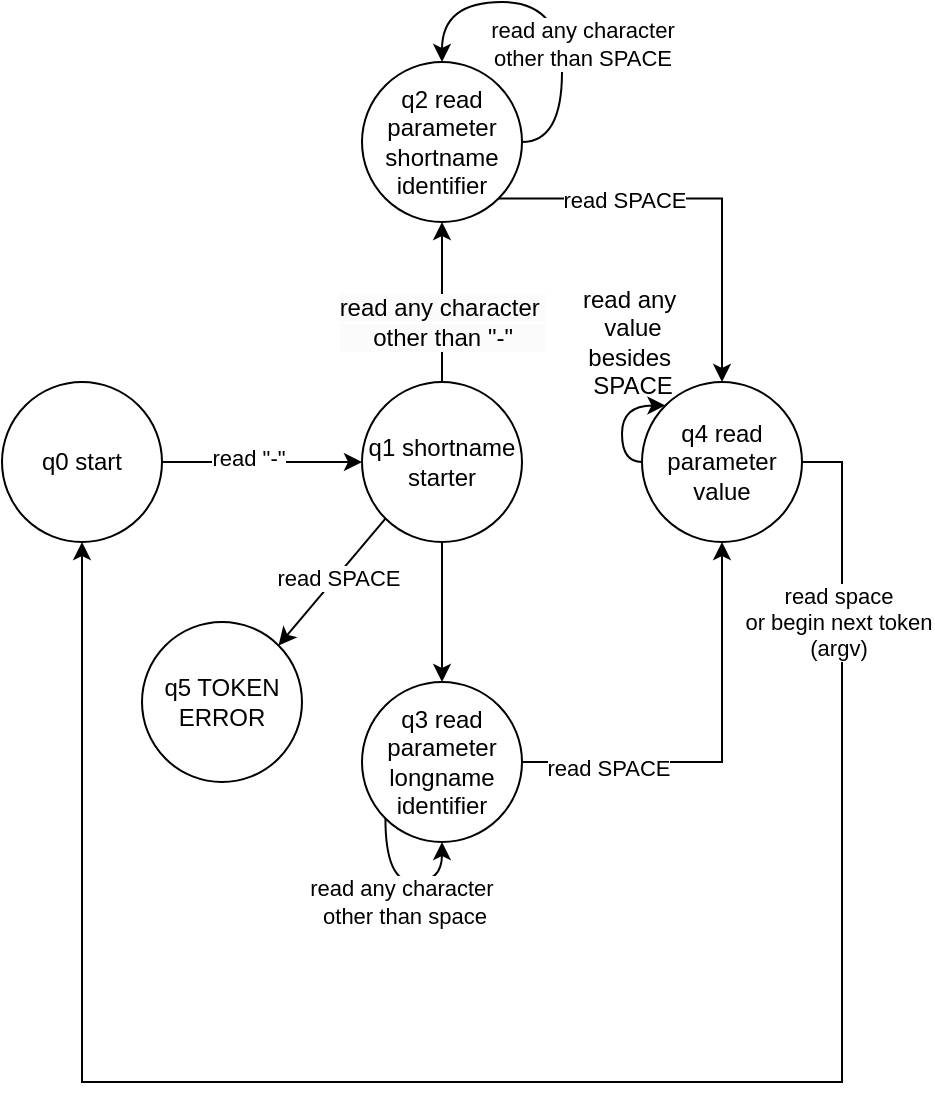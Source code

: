 <mxfile version="26.0.4" pages="2">
  <diagram name="Page-1" id="QndI-Jpvdv1YHrUlC2hG">
    <mxGraphModel dx="706" dy="781" grid="1" gridSize="10" guides="1" tooltips="1" connect="1" arrows="1" fold="1" page="1" pageScale="1" pageWidth="850" pageHeight="1100" math="0" shadow="0">
      <root>
        <mxCell id="0" />
        <mxCell id="1" parent="0" />
        <mxCell id="L_pV-BEBHxF_xbWAJ-3J-27" style="edgeStyle=orthogonalEdgeStyle;rounded=0;orthogonalLoop=1;jettySize=auto;html=1;exitX=1;exitY=0.5;exitDx=0;exitDy=0;entryX=0;entryY=0.5;entryDx=0;entryDy=0;" edge="1" parent="1" source="L_pV-BEBHxF_xbWAJ-3J-1" target="L_pV-BEBHxF_xbWAJ-3J-2">
          <mxGeometry relative="1" as="geometry" />
        </mxCell>
        <mxCell id="L_pV-BEBHxF_xbWAJ-3J-28" value="read &quot;-&quot;" style="edgeLabel;html=1;align=center;verticalAlign=middle;resizable=0;points=[];" vertex="1" connectable="0" parent="L_pV-BEBHxF_xbWAJ-3J-27">
          <mxGeometry x="-0.148" y="2" relative="1" as="geometry">
            <mxPoint as="offset" />
          </mxGeometry>
        </mxCell>
        <mxCell id="L_pV-BEBHxF_xbWAJ-3J-1" value="q0 start" style="ellipse;whiteSpace=wrap;html=1;aspect=fixed;" vertex="1" parent="1">
          <mxGeometry x="70" y="330" width="80" height="80" as="geometry" />
        </mxCell>
        <mxCell id="L_pV-BEBHxF_xbWAJ-3J-10" style="edgeStyle=orthogonalEdgeStyle;rounded=0;orthogonalLoop=1;jettySize=auto;html=1;exitX=0.5;exitY=0;exitDx=0;exitDy=0;entryX=0.5;entryY=1;entryDx=0;entryDy=0;" edge="1" parent="1" source="L_pV-BEBHxF_xbWAJ-3J-2" target="L_pV-BEBHxF_xbWAJ-3J-9">
          <mxGeometry relative="1" as="geometry" />
        </mxCell>
        <mxCell id="L_pV-BEBHxF_xbWAJ-3J-15" value="&lt;span style=&quot;font-size: 12px; background-color: rgb(251, 251, 251);&quot;&gt;read any character&amp;nbsp;&lt;/span&gt;&lt;div style=&quot;font-size: 12px; background-color: rgb(251, 251, 251);&quot;&gt;other than &quot;-&quot;&lt;/div&gt;" style="edgeLabel;html=1;align=center;verticalAlign=middle;resizable=0;points=[];" vertex="1" connectable="0" parent="L_pV-BEBHxF_xbWAJ-3J-10">
          <mxGeometry x="0.092" relative="1" as="geometry">
            <mxPoint y="13" as="offset" />
          </mxGeometry>
        </mxCell>
        <mxCell id="L_pV-BEBHxF_xbWAJ-3J-29" style="edgeStyle=orthogonalEdgeStyle;rounded=0;orthogonalLoop=1;jettySize=auto;html=1;exitX=0.5;exitY=1;exitDx=0;exitDy=0;entryX=0.5;entryY=0;entryDx=0;entryDy=0;" edge="1" parent="1" source="L_pV-BEBHxF_xbWAJ-3J-2" target="L_pV-BEBHxF_xbWAJ-3J-6">
          <mxGeometry relative="1" as="geometry" />
        </mxCell>
        <mxCell id="L_pV-BEBHxF_xbWAJ-3J-35" style="rounded=0;orthogonalLoop=1;jettySize=auto;html=1;exitX=0;exitY=1;exitDx=0;exitDy=0;entryX=1;entryY=0;entryDx=0;entryDy=0;" edge="1" parent="1" source="L_pV-BEBHxF_xbWAJ-3J-2" target="L_pV-BEBHxF_xbWAJ-3J-32">
          <mxGeometry relative="1" as="geometry" />
        </mxCell>
        <mxCell id="L_pV-BEBHxF_xbWAJ-3J-36" value="read SPACE" style="edgeLabel;html=1;align=center;verticalAlign=middle;resizable=0;points=[];" vertex="1" connectable="0" parent="L_pV-BEBHxF_xbWAJ-3J-35">
          <mxGeometry x="-0.078" y="1" relative="1" as="geometry">
            <mxPoint as="offset" />
          </mxGeometry>
        </mxCell>
        <mxCell id="L_pV-BEBHxF_xbWAJ-3J-2" value="q1 shortname starter" style="ellipse;whiteSpace=wrap;html=1;aspect=fixed;" vertex="1" parent="1">
          <mxGeometry x="250" y="330" width="80" height="80" as="geometry" />
        </mxCell>
        <mxCell id="L_pV-BEBHxF_xbWAJ-3J-39" style="edgeStyle=orthogonalEdgeStyle;rounded=0;orthogonalLoop=1;jettySize=auto;html=1;exitX=1;exitY=0.5;exitDx=0;exitDy=0;entryX=0.5;entryY=1;entryDx=0;entryDy=0;" edge="1" parent="1" source="L_pV-BEBHxF_xbWAJ-3J-6" target="L_pV-BEBHxF_xbWAJ-3J-25">
          <mxGeometry relative="1" as="geometry" />
        </mxCell>
        <mxCell id="L_pV-BEBHxF_xbWAJ-3J-40" value="read SPACE" style="edgeLabel;html=1;align=center;verticalAlign=middle;resizable=0;points=[];" vertex="1" connectable="0" parent="L_pV-BEBHxF_xbWAJ-3J-39">
          <mxGeometry x="-0.594" y="-3" relative="1" as="geometry">
            <mxPoint as="offset" />
          </mxGeometry>
        </mxCell>
        <mxCell id="L_pV-BEBHxF_xbWAJ-3J-6" value="q3 read parameter longname identifier" style="ellipse;whiteSpace=wrap;html=1;aspect=fixed;" vertex="1" parent="1">
          <mxGeometry x="250" y="480" width="80" height="80" as="geometry" />
        </mxCell>
        <mxCell id="L_pV-BEBHxF_xbWAJ-3J-38" style="edgeStyle=orthogonalEdgeStyle;rounded=0;orthogonalLoop=1;jettySize=auto;html=1;exitX=1;exitY=1;exitDx=0;exitDy=0;entryX=0.5;entryY=0;entryDx=0;entryDy=0;" edge="1" parent="1" source="L_pV-BEBHxF_xbWAJ-3J-9" target="L_pV-BEBHxF_xbWAJ-3J-25">
          <mxGeometry relative="1" as="geometry" />
        </mxCell>
        <mxCell id="L_pV-BEBHxF_xbWAJ-3J-41" value="read SPACE" style="edgeLabel;html=1;align=center;verticalAlign=middle;resizable=0;points=[];" vertex="1" connectable="0" parent="L_pV-BEBHxF_xbWAJ-3J-38">
          <mxGeometry x="-0.52" relative="1" as="geometry">
            <mxPoint x="13" as="offset" />
          </mxGeometry>
        </mxCell>
        <mxCell id="L_pV-BEBHxF_xbWAJ-3J-9" value="q2 read parameter shortname identifier" style="ellipse;whiteSpace=wrap;html=1;aspect=fixed;" vertex="1" parent="1">
          <mxGeometry x="250" y="170" width="80" height="80" as="geometry" />
        </mxCell>
        <mxCell id="L_pV-BEBHxF_xbWAJ-3J-13" style="edgeStyle=orthogonalEdgeStyle;rounded=0;orthogonalLoop=1;jettySize=auto;html=1;exitX=1;exitY=0.5;exitDx=0;exitDy=0;entryX=0.5;entryY=0;entryDx=0;entryDy=0;curved=1;" edge="1" parent="1" source="L_pV-BEBHxF_xbWAJ-3J-9" target="L_pV-BEBHxF_xbWAJ-3J-9">
          <mxGeometry relative="1" as="geometry">
            <Array as="points">
              <mxPoint x="350" y="210" />
              <mxPoint x="350" y="140" />
              <mxPoint x="290" y="140" />
            </Array>
          </mxGeometry>
        </mxCell>
        <mxCell id="L_pV-BEBHxF_xbWAJ-3J-14" value="read any character&lt;div&gt;other than SPACE&lt;/div&gt;" style="edgeLabel;html=1;align=center;verticalAlign=middle;resizable=0;points=[];" vertex="1" connectable="0" parent="L_pV-BEBHxF_xbWAJ-3J-13">
          <mxGeometry x="-0.184" y="3" relative="1" as="geometry">
            <mxPoint x="13" y="4" as="offset" />
          </mxGeometry>
        </mxCell>
        <mxCell id="L_pV-BEBHxF_xbWAJ-3J-46" style="edgeStyle=orthogonalEdgeStyle;rounded=0;orthogonalLoop=1;jettySize=auto;html=1;exitX=1;exitY=0.5;exitDx=0;exitDy=0;entryX=0.5;entryY=1;entryDx=0;entryDy=0;" edge="1" parent="1" source="L_pV-BEBHxF_xbWAJ-3J-25" target="L_pV-BEBHxF_xbWAJ-3J-1">
          <mxGeometry relative="1" as="geometry">
            <Array as="points">
              <mxPoint x="490" y="370" />
              <mxPoint x="490" y="680" />
              <mxPoint x="110" y="680" />
            </Array>
          </mxGeometry>
        </mxCell>
        <mxCell id="L_pV-BEBHxF_xbWAJ-3J-47" value="read space&lt;div&gt;or begin next token&lt;/div&gt;&lt;div&gt;(argv)&lt;/div&gt;" style="edgeLabel;html=1;align=center;verticalAlign=middle;resizable=0;points=[];" vertex="1" connectable="0" parent="L_pV-BEBHxF_xbWAJ-3J-46">
          <mxGeometry x="-0.813" y="-2" relative="1" as="geometry">
            <mxPoint y="8" as="offset" />
          </mxGeometry>
        </mxCell>
        <mxCell id="L_pV-BEBHxF_xbWAJ-3J-25" value="q4 read parameter value" style="ellipse;whiteSpace=wrap;html=1;aspect=fixed;" vertex="1" parent="1">
          <mxGeometry x="390" y="330" width="80" height="80" as="geometry" />
        </mxCell>
        <mxCell id="L_pV-BEBHxF_xbWAJ-3J-30" style="edgeStyle=orthogonalEdgeStyle;rounded=0;orthogonalLoop=1;jettySize=auto;html=1;exitX=0;exitY=1;exitDx=0;exitDy=0;entryX=0.5;entryY=1;entryDx=0;entryDy=0;curved=1;" edge="1" parent="1" source="L_pV-BEBHxF_xbWAJ-3J-6" target="L_pV-BEBHxF_xbWAJ-3J-6">
          <mxGeometry relative="1" as="geometry">
            <Array as="points">
              <mxPoint x="262" y="580" />
              <mxPoint x="290" y="580" />
            </Array>
          </mxGeometry>
        </mxCell>
        <mxCell id="L_pV-BEBHxF_xbWAJ-3J-31" value="read any character&amp;nbsp;&lt;div&gt;other than space&lt;/div&gt;" style="edgeLabel;html=1;align=center;verticalAlign=middle;resizable=0;points=[];" vertex="1" connectable="0" parent="L_pV-BEBHxF_xbWAJ-3J-30">
          <mxGeometry x="0.134" y="-1" relative="1" as="geometry">
            <mxPoint x="-5" y="9" as="offset" />
          </mxGeometry>
        </mxCell>
        <mxCell id="L_pV-BEBHxF_xbWAJ-3J-32" value="q5 TOKEN ERROR" style="ellipse;whiteSpace=wrap;html=1;aspect=fixed;" vertex="1" parent="1">
          <mxGeometry x="140" y="450" width="80" height="80" as="geometry" />
        </mxCell>
        <mxCell id="L_pV-BEBHxF_xbWAJ-3J-44" style="edgeStyle=orthogonalEdgeStyle;rounded=0;orthogonalLoop=1;jettySize=auto;html=1;exitX=0;exitY=0.5;exitDx=0;exitDy=0;entryX=0;entryY=0;entryDx=0;entryDy=0;curved=1;" edge="1" parent="1" source="L_pV-BEBHxF_xbWAJ-3J-25" target="L_pV-BEBHxF_xbWAJ-3J-25">
          <mxGeometry relative="1" as="geometry">
            <Array as="points">
              <mxPoint x="380" y="370" />
              <mxPoint x="380" y="342" />
            </Array>
          </mxGeometry>
        </mxCell>
        <mxCell id="L_pV-BEBHxF_xbWAJ-3J-45" value="read any&amp;nbsp;&lt;div&gt;value&lt;div&gt;besides&amp;nbsp;&lt;/div&gt;&lt;div&gt;SPACE&lt;/div&gt;&lt;/div&gt;" style="text;html=1;align=center;verticalAlign=middle;resizable=0;points=[];autosize=1;strokeColor=none;fillColor=none;" vertex="1" parent="1">
          <mxGeometry x="350" y="275" width="70" height="70" as="geometry" />
        </mxCell>
      </root>
    </mxGraphModel>
  </diagram>
  <diagram id="QH5k_KJoJk3S9Xe67Rq0" name="Page-2">
    <mxGraphModel dx="712" dy="836" grid="1" gridSize="10" guides="1" tooltips="1" connect="1" arrows="1" fold="1" page="1" pageScale="1" pageWidth="1100" pageHeight="850" math="0" shadow="0">
      <root>
        <mxCell id="0" />
        <mxCell id="1" parent="0" />
        <mxCell id="JPeTs_KVMEtBdJD9E6V_-4" style="rounded=0;orthogonalLoop=1;jettySize=auto;html=1;exitX=1;exitY=0;exitDx=0;exitDy=0;entryX=0;entryY=0.5;entryDx=0;entryDy=0;" edge="1" parent="1" source="JPeTs_KVMEtBdJD9E6V_-1" target="JPeTs_KVMEtBdJD9E6V_-2">
          <mxGeometry relative="1" as="geometry" />
        </mxCell>
        <mxCell id="JPeTs_KVMEtBdJD9E6V_-6" value="read &quot;-&quot;, only" style="edgeLabel;html=1;align=center;verticalAlign=middle;resizable=0;points=[];" vertex="1" connectable="0" parent="JPeTs_KVMEtBdJD9E6V_-4">
          <mxGeometry x="-0.202" y="2" relative="1" as="geometry">
            <mxPoint as="offset" />
          </mxGeometry>
        </mxCell>
        <mxCell id="JPeTs_KVMEtBdJD9E6V_-21" style="edgeStyle=orthogonalEdgeStyle;rounded=0;orthogonalLoop=1;jettySize=auto;html=1;exitX=1;exitY=0.5;exitDx=0;exitDy=0;entryX=0;entryY=0.5;entryDx=0;entryDy=0;" edge="1" parent="1" source="JPeTs_KVMEtBdJD9E6V_-1" target="JPeTs_KVMEtBdJD9E6V_-3">
          <mxGeometry relative="1" as="geometry" />
        </mxCell>
        <mxCell id="JPeTs_KVMEtBdJD9E6V_-22" value="read &quot;--&quot;" style="edgeLabel;html=1;align=center;verticalAlign=middle;resizable=0;points=[];" vertex="1" connectable="0" parent="JPeTs_KVMEtBdJD9E6V_-21">
          <mxGeometry x="-0.119" y="2" relative="1" as="geometry">
            <mxPoint as="offset" />
          </mxGeometry>
        </mxCell>
        <mxCell id="JPeTs_KVMEtBdJD9E6V_-1" value="q0&lt;div&gt;start&lt;/div&gt;" style="ellipse;whiteSpace=wrap;html=1;aspect=fixed;" vertex="1" parent="1">
          <mxGeometry x="320" y="440" width="80" height="80" as="geometry" />
        </mxCell>
        <mxCell id="JPeTs_KVMEtBdJD9E6V_-9" style="rounded=0;orthogonalLoop=1;jettySize=auto;html=1;exitX=1;exitY=0.5;exitDx=0;exitDy=0;entryX=0;entryY=0.5;entryDx=0;entryDy=0;" edge="1" parent="1" source="JPeTs_KVMEtBdJD9E6V_-2" target="JPeTs_KVMEtBdJD9E6V_-8">
          <mxGeometry relative="1" as="geometry" />
        </mxCell>
        <mxCell id="JPeTs_KVMEtBdJD9E6V_-10" value="read any&amp;nbsp;&lt;div&gt;single char&lt;/div&gt;&lt;div&gt;other than \n&lt;/div&gt;" style="edgeLabel;html=1;align=center;verticalAlign=middle;resizable=0;points=[];" vertex="1" connectable="0" parent="JPeTs_KVMEtBdJD9E6V_-9">
          <mxGeometry x="-0.145" y="1" relative="1" as="geometry">
            <mxPoint as="offset" />
          </mxGeometry>
        </mxCell>
        <mxCell id="JPeTs_KVMEtBdJD9E6V_-2" value="q1&amp;nbsp;&lt;div&gt;short identifier&lt;/div&gt;" style="ellipse;whiteSpace=wrap;html=1;aspect=fixed;" vertex="1" parent="1">
          <mxGeometry x="480" y="280" width="80" height="80" as="geometry" />
        </mxCell>
        <mxCell id="JPeTs_KVMEtBdJD9E6V_-11" style="rounded=0;orthogonalLoop=1;jettySize=auto;html=1;exitX=1;exitY=0.5;exitDx=0;exitDy=0;entryX=0;entryY=0.5;entryDx=0;entryDy=0;" edge="1" parent="1" source="JPeTs_KVMEtBdJD9E6V_-3" target="JPeTs_KVMEtBdJD9E6V_-8">
          <mxGeometry relative="1" as="geometry" />
        </mxCell>
        <mxCell id="JPeTs_KVMEtBdJD9E6V_-12" value="read remainder&lt;div&gt;of token&lt;/div&gt;" style="edgeLabel;html=1;align=center;verticalAlign=middle;resizable=0;points=[];" vertex="1" connectable="0" parent="JPeTs_KVMEtBdJD9E6V_-11">
          <mxGeometry x="-0.093" y="3" relative="1" as="geometry">
            <mxPoint as="offset" />
          </mxGeometry>
        </mxCell>
        <mxCell id="JPeTs_KVMEtBdJD9E6V_-3" value="q2&amp;nbsp;&lt;div&gt;long identifier&lt;/div&gt;" style="ellipse;whiteSpace=wrap;html=1;aspect=fixed;" vertex="1" parent="1">
          <mxGeometry x="480" y="440" width="80" height="80" as="geometry" />
        </mxCell>
        <mxCell id="JPeTs_KVMEtBdJD9E6V_-15" style="edgeStyle=orthogonalEdgeStyle;rounded=0;orthogonalLoop=1;jettySize=auto;html=1;exitX=1;exitY=0.5;exitDx=0;exitDy=0;" edge="1" parent="1" source="JPeTs_KVMEtBdJD9E6V_-8" target="JPeTs_KVMEtBdJD9E6V_-14">
          <mxGeometry relative="1" as="geometry" />
        </mxCell>
        <mxCell id="JPeTs_KVMEtBdJD9E6V_-16" value="read end&lt;div&gt;of token&lt;/div&gt;" style="edgeLabel;html=1;align=center;verticalAlign=middle;resizable=0;points=[];" vertex="1" connectable="0" parent="JPeTs_KVMEtBdJD9E6V_-15">
          <mxGeometry x="-0.11" y="1" relative="1" as="geometry">
            <mxPoint as="offset" />
          </mxGeometry>
        </mxCell>
        <mxCell id="JPeTs_KVMEtBdJD9E6V_-8" value="q3&amp;nbsp;&lt;div&gt;skip to&amp;nbsp;&lt;div&gt;parameter&lt;/div&gt;&lt;div&gt;value token&lt;/div&gt;&lt;/div&gt;" style="ellipse;whiteSpace=wrap;html=1;aspect=fixed;" vertex="1" parent="1">
          <mxGeometry x="640" y="440" width="80" height="80" as="geometry" />
        </mxCell>
        <mxCell id="JPeTs_KVMEtBdJD9E6V_-23" style="edgeStyle=orthogonalEdgeStyle;rounded=0;orthogonalLoop=1;jettySize=auto;html=1;exitX=0.5;exitY=1;exitDx=0;exitDy=0;entryX=1;entryY=0.5;entryDx=0;entryDy=0;" edge="1" parent="1" source="JPeTs_KVMEtBdJD9E6V_-14" target="JPeTs_KVMEtBdJD9E6V_-19">
          <mxGeometry relative="1" as="geometry" />
        </mxCell>
        <mxCell id="JPeTs_KVMEtBdJD9E6V_-14" value="q4&amp;nbsp;&lt;div&gt;assign parameter value&lt;/div&gt;" style="ellipse;whiteSpace=wrap;html=1;aspect=fixed;" vertex="1" parent="1">
          <mxGeometry x="800" y="440" width="80" height="80" as="geometry" />
        </mxCell>
        <mxCell id="JPeTs_KVMEtBdJD9E6V_-17" style="edgeStyle=orthogonalEdgeStyle;rounded=0;orthogonalLoop=1;jettySize=auto;html=1;exitX=0;exitY=1;exitDx=0;exitDy=0;entryX=1;entryY=1;entryDx=0;entryDy=0;curved=1;" edge="1" parent="1" source="JPeTs_KVMEtBdJD9E6V_-8" target="JPeTs_KVMEtBdJD9E6V_-8">
          <mxGeometry relative="1" as="geometry">
            <Array as="points">
              <mxPoint x="652" y="540" />
              <mxPoint x="700" y="540" />
              <mxPoint x="700" y="530" />
              <mxPoint x="708" y="530" />
            </Array>
          </mxGeometry>
        </mxCell>
        <mxCell id="JPeTs_KVMEtBdJD9E6V_-18" value="read token value" style="edgeLabel;html=1;align=center;verticalAlign=middle;resizable=0;points=[];" vertex="1" connectable="0" parent="JPeTs_KVMEtBdJD9E6V_-17">
          <mxGeometry x="0.092" y="3" relative="1" as="geometry">
            <mxPoint x="-6" y="13" as="offset" />
          </mxGeometry>
        </mxCell>
        <mxCell id="JPeTs_KVMEtBdJD9E6V_-24" style="edgeStyle=orthogonalEdgeStyle;rounded=0;orthogonalLoop=1;jettySize=auto;html=1;exitX=0;exitY=0.5;exitDx=0;exitDy=0;entryX=0.5;entryY=1;entryDx=0;entryDy=0;" edge="1" parent="1" source="JPeTs_KVMEtBdJD9E6V_-19" target="JPeTs_KVMEtBdJD9E6V_-1">
          <mxGeometry relative="1" as="geometry" />
        </mxCell>
        <mxCell id="JPeTs_KVMEtBdJD9E6V_-19" value="q5&amp;nbsp;&lt;div&gt;skip to next parameter token&lt;/div&gt;" style="ellipse;whiteSpace=wrap;html=1;aspect=fixed;" vertex="1" parent="1">
          <mxGeometry x="480" y="600" width="80" height="80" as="geometry" />
        </mxCell>
      </root>
    </mxGraphModel>
  </diagram>
</mxfile>
